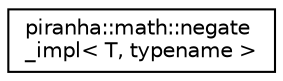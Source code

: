 digraph "Graphical Class Hierarchy"
{
  edge [fontname="Helvetica",fontsize="10",labelfontname="Helvetica",labelfontsize="10"];
  node [fontname="Helvetica",fontsize="10",shape=record];
  rankdir="LR";
  Node0 [label="piranha::math::negate\l_impl\< T, typename \>",height=0.2,width=0.4,color="black", fillcolor="white", style="filled",URL="$structpiranha_1_1math_1_1negate__impl.html",tooltip="Default functor for the implementation of piranha::math::negate(). "];
}
